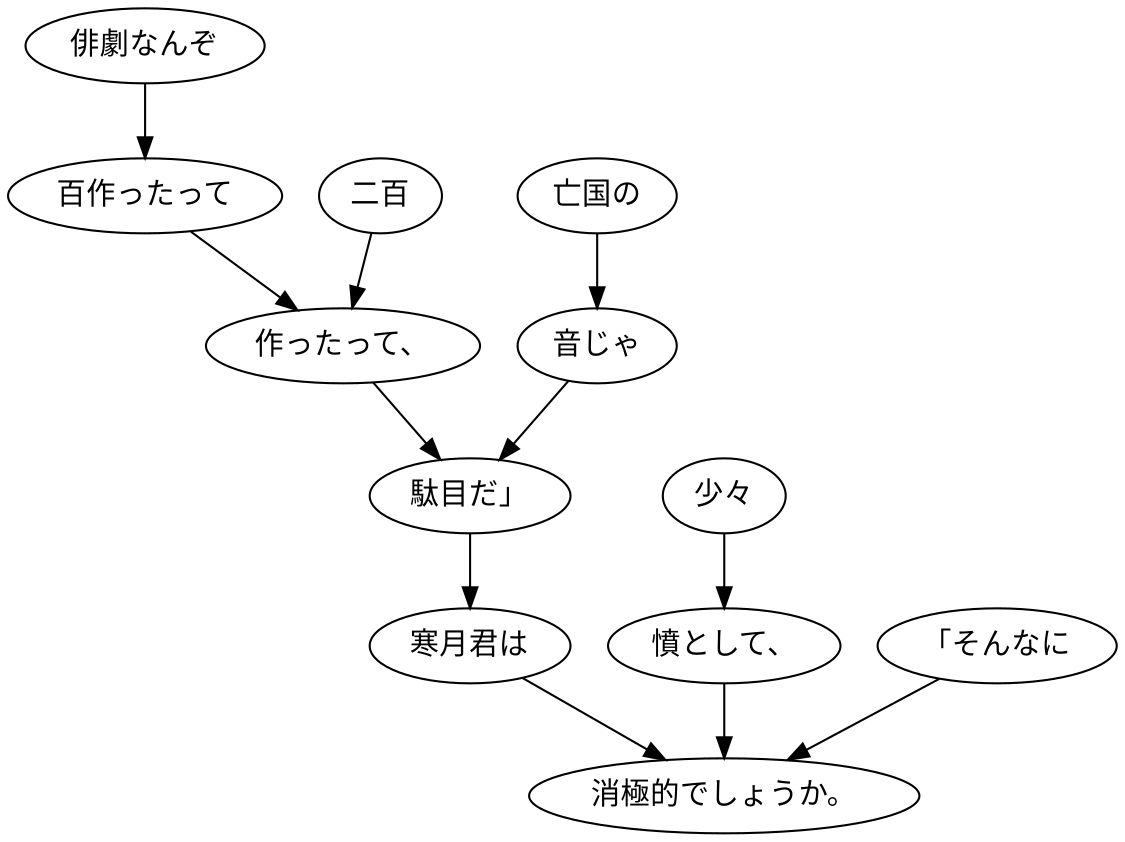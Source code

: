 digraph graph3795 {
	node0 [label="俳劇なんぞ"];
	node1 [label="百作ったって"];
	node2 [label="二百"];
	node3 [label="作ったって、"];
	node4 [label="亡国の"];
	node5 [label="音じゃ"];
	node6 [label="駄目だ」"];
	node7 [label="寒月君は"];
	node8 [label="少々"];
	node9 [label="憤として、"];
	node10 [label="「そんなに"];
	node11 [label="消極的でしょうか。"];
	node0 -> node1;
	node1 -> node3;
	node2 -> node3;
	node3 -> node6;
	node4 -> node5;
	node5 -> node6;
	node6 -> node7;
	node7 -> node11;
	node8 -> node9;
	node9 -> node11;
	node10 -> node11;
}
